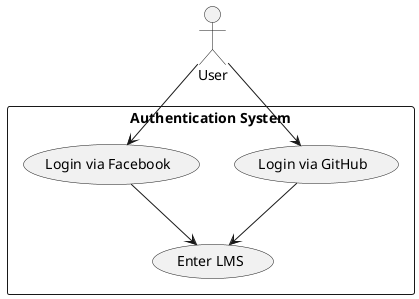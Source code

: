 @startuml
actor User

rectangle "Authentication System" {
  usecase "Login via GitHub" as UC1
  usecase "Login via Facebook" as UC2
  usecase "Enter LMS" as UC3

}

User --> UC1
User --> UC2
UC1 --> UC3
UC2 --> UC3
@enduml

